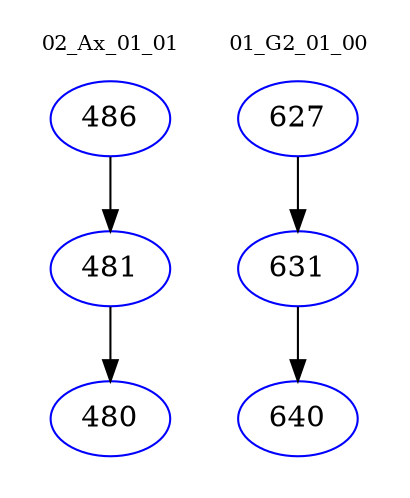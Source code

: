 digraph{
subgraph cluster_0 {
color = white
label = "02_Ax_01_01";
fontsize=10;
T0_486 [label="486", color="blue"]
T0_486 -> T0_481 [color="black"]
T0_481 [label="481", color="blue"]
T0_481 -> T0_480 [color="black"]
T0_480 [label="480", color="blue"]
}
subgraph cluster_1 {
color = white
label = "01_G2_01_00";
fontsize=10;
T1_627 [label="627", color="blue"]
T1_627 -> T1_631 [color="black"]
T1_631 [label="631", color="blue"]
T1_631 -> T1_640 [color="black"]
T1_640 [label="640", color="blue"]
}
}

